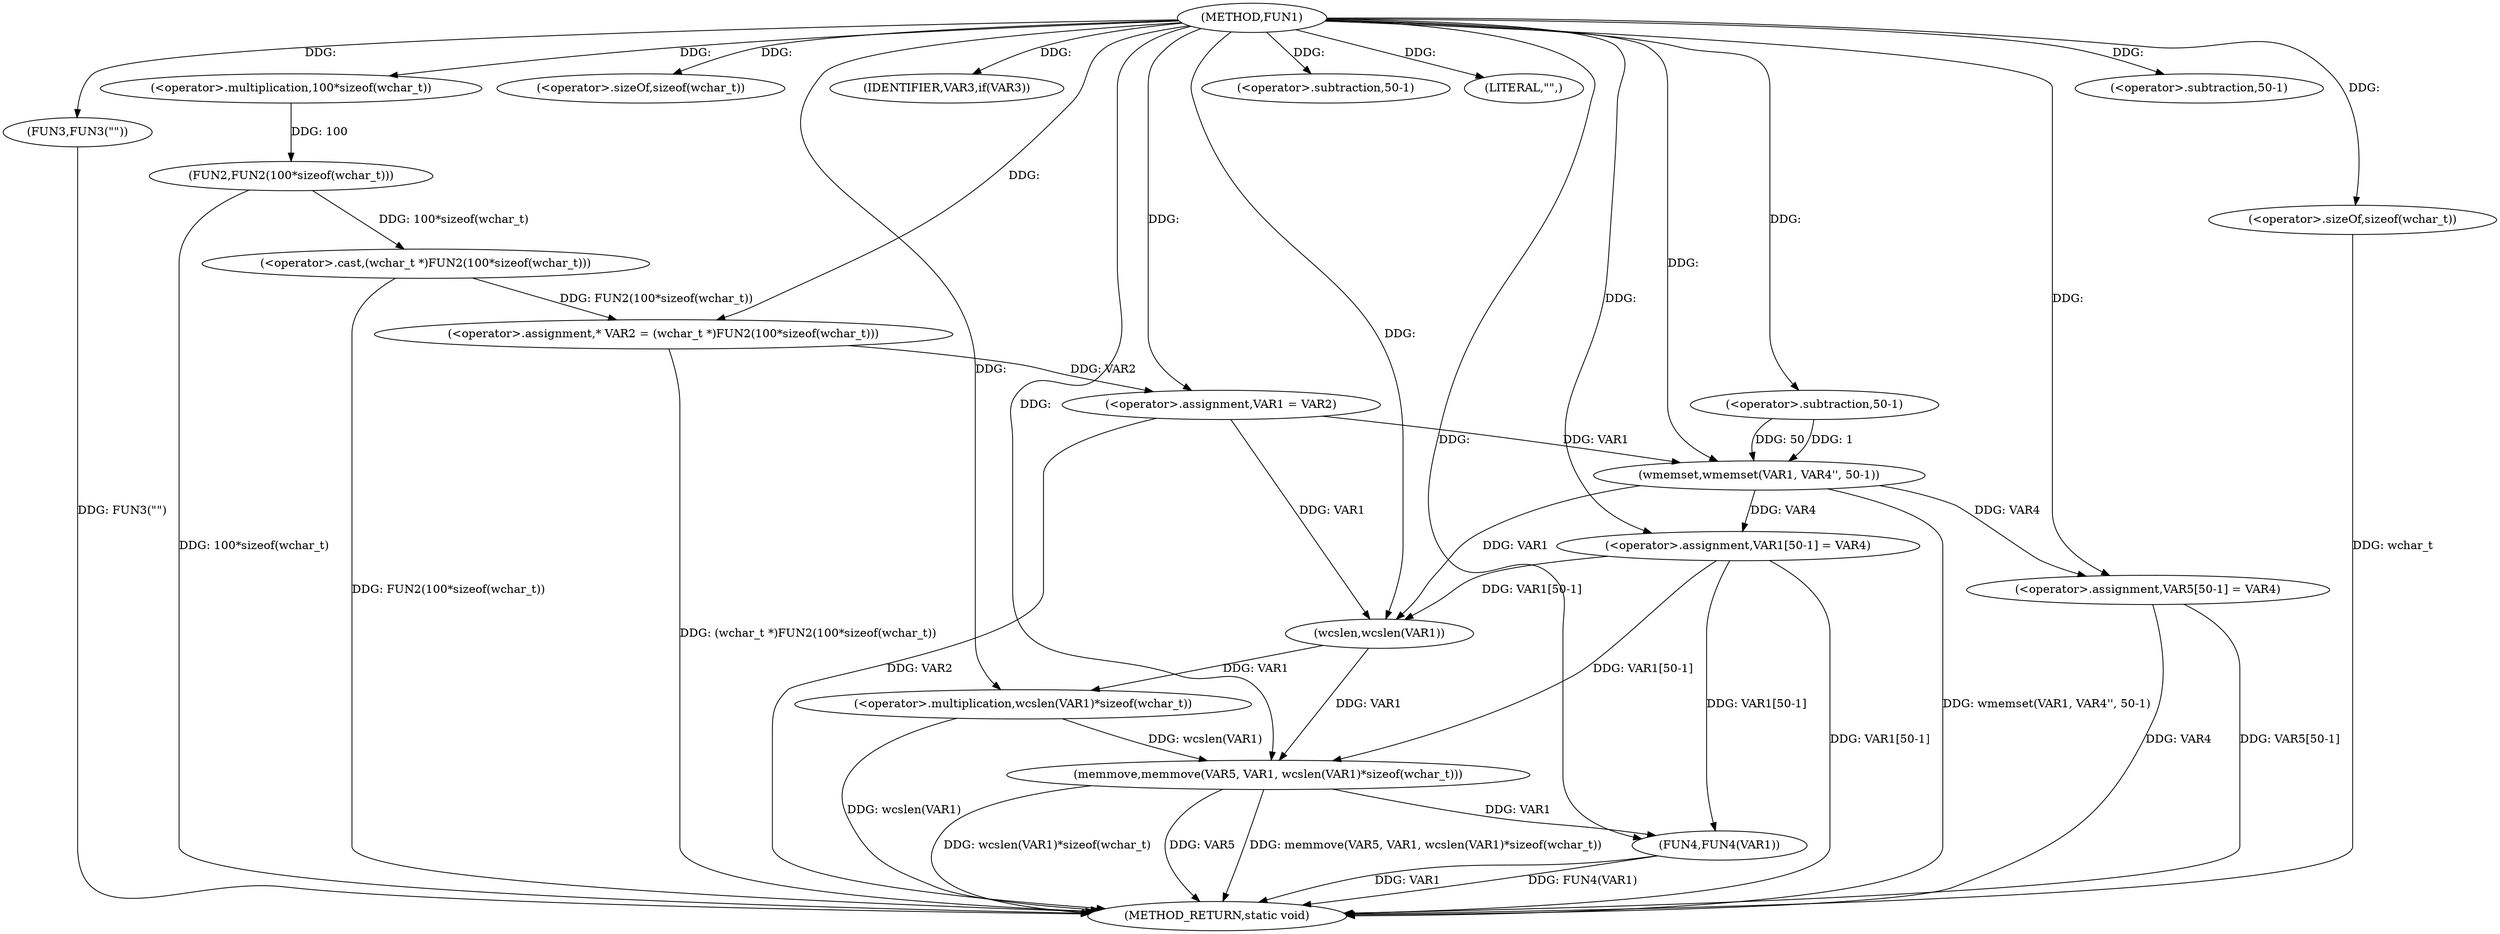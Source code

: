digraph FUN1 {  
"1000100" [label = "(METHOD,FUN1)" ]
"1000155" [label = "(METHOD_RETURN,static void)" ]
"1000104" [label = "(<operator>.assignment,* VAR2 = (wchar_t *)FUN2(100*sizeof(wchar_t)))" ]
"1000106" [label = "(<operator>.cast,(wchar_t *)FUN2(100*sizeof(wchar_t)))" ]
"1000108" [label = "(FUN2,FUN2(100*sizeof(wchar_t)))" ]
"1000109" [label = "(<operator>.multiplication,100*sizeof(wchar_t))" ]
"1000111" [label = "(<operator>.sizeOf,sizeof(wchar_t))" ]
"1000113" [label = "(<operator>.assignment,VAR1 = VAR2)" ]
"1000117" [label = "(IDENTIFIER,VAR3,if(VAR3))" ]
"1000119" [label = "(FUN3,FUN3(\"\"))" ]
"1000123" [label = "(wmemset,wmemset(VAR1, VAR4'', 50-1))" ]
"1000126" [label = "(<operator>.subtraction,50-1)" ]
"1000129" [label = "(<operator>.assignment,VAR1[50-1] = VAR4)" ]
"1000132" [label = "(<operator>.subtraction,50-1)" ]
"1000137" [label = "(LITERAL,\"\",)" ]
"1000138" [label = "(memmove,memmove(VAR5, VAR1, wcslen(VAR1)*sizeof(wchar_t)))" ]
"1000141" [label = "(<operator>.multiplication,wcslen(VAR1)*sizeof(wchar_t))" ]
"1000142" [label = "(wcslen,wcslen(VAR1))" ]
"1000144" [label = "(<operator>.sizeOf,sizeof(wchar_t))" ]
"1000146" [label = "(<operator>.assignment,VAR5[50-1] = VAR4)" ]
"1000149" [label = "(<operator>.subtraction,50-1)" ]
"1000153" [label = "(FUN4,FUN4(VAR1))" ]
  "1000129" -> "1000155"  [ label = "DDG: VAR1[50-1]"] 
  "1000141" -> "1000155"  [ label = "DDG: wcslen(VAR1)"] 
  "1000106" -> "1000155"  [ label = "DDG: FUN2(100*sizeof(wchar_t))"] 
  "1000146" -> "1000155"  [ label = "DDG: VAR4"] 
  "1000113" -> "1000155"  [ label = "DDG: VAR2"] 
  "1000153" -> "1000155"  [ label = "DDG: FUN4(VAR1)"] 
  "1000153" -> "1000155"  [ label = "DDG: VAR1"] 
  "1000144" -> "1000155"  [ label = "DDG: wchar_t"] 
  "1000138" -> "1000155"  [ label = "DDG: memmove(VAR5, VAR1, wcslen(VAR1)*sizeof(wchar_t))"] 
  "1000119" -> "1000155"  [ label = "DDG: FUN3(\"\")"] 
  "1000146" -> "1000155"  [ label = "DDG: VAR5[50-1]"] 
  "1000123" -> "1000155"  [ label = "DDG: wmemset(VAR1, VAR4'', 50-1)"] 
  "1000138" -> "1000155"  [ label = "DDG: wcslen(VAR1)*sizeof(wchar_t)"] 
  "1000138" -> "1000155"  [ label = "DDG: VAR5"] 
  "1000104" -> "1000155"  [ label = "DDG: (wchar_t *)FUN2(100*sizeof(wchar_t))"] 
  "1000108" -> "1000155"  [ label = "DDG: 100*sizeof(wchar_t)"] 
  "1000106" -> "1000104"  [ label = "DDG: FUN2(100*sizeof(wchar_t))"] 
  "1000100" -> "1000104"  [ label = "DDG: "] 
  "1000108" -> "1000106"  [ label = "DDG: 100*sizeof(wchar_t)"] 
  "1000109" -> "1000108"  [ label = "DDG: 100"] 
  "1000100" -> "1000109"  [ label = "DDG: "] 
  "1000100" -> "1000111"  [ label = "DDG: "] 
  "1000104" -> "1000113"  [ label = "DDG: VAR2"] 
  "1000100" -> "1000113"  [ label = "DDG: "] 
  "1000100" -> "1000117"  [ label = "DDG: "] 
  "1000100" -> "1000119"  [ label = "DDG: "] 
  "1000113" -> "1000123"  [ label = "DDG: VAR1"] 
  "1000100" -> "1000123"  [ label = "DDG: "] 
  "1000126" -> "1000123"  [ label = "DDG: 50"] 
  "1000126" -> "1000123"  [ label = "DDG: 1"] 
  "1000100" -> "1000126"  [ label = "DDG: "] 
  "1000123" -> "1000129"  [ label = "DDG: VAR4"] 
  "1000100" -> "1000129"  [ label = "DDG: "] 
  "1000100" -> "1000132"  [ label = "DDG: "] 
  "1000100" -> "1000137"  [ label = "DDG: "] 
  "1000100" -> "1000138"  [ label = "DDG: "] 
  "1000129" -> "1000138"  [ label = "DDG: VAR1[50-1]"] 
  "1000142" -> "1000138"  [ label = "DDG: VAR1"] 
  "1000141" -> "1000138"  [ label = "DDG: wcslen(VAR1)"] 
  "1000142" -> "1000141"  [ label = "DDG: VAR1"] 
  "1000129" -> "1000142"  [ label = "DDG: VAR1[50-1]"] 
  "1000113" -> "1000142"  [ label = "DDG: VAR1"] 
  "1000123" -> "1000142"  [ label = "DDG: VAR1"] 
  "1000100" -> "1000142"  [ label = "DDG: "] 
  "1000100" -> "1000141"  [ label = "DDG: "] 
  "1000100" -> "1000144"  [ label = "DDG: "] 
  "1000100" -> "1000146"  [ label = "DDG: "] 
  "1000123" -> "1000146"  [ label = "DDG: VAR4"] 
  "1000100" -> "1000149"  [ label = "DDG: "] 
  "1000129" -> "1000153"  [ label = "DDG: VAR1[50-1]"] 
  "1000138" -> "1000153"  [ label = "DDG: VAR1"] 
  "1000100" -> "1000153"  [ label = "DDG: "] 
}
